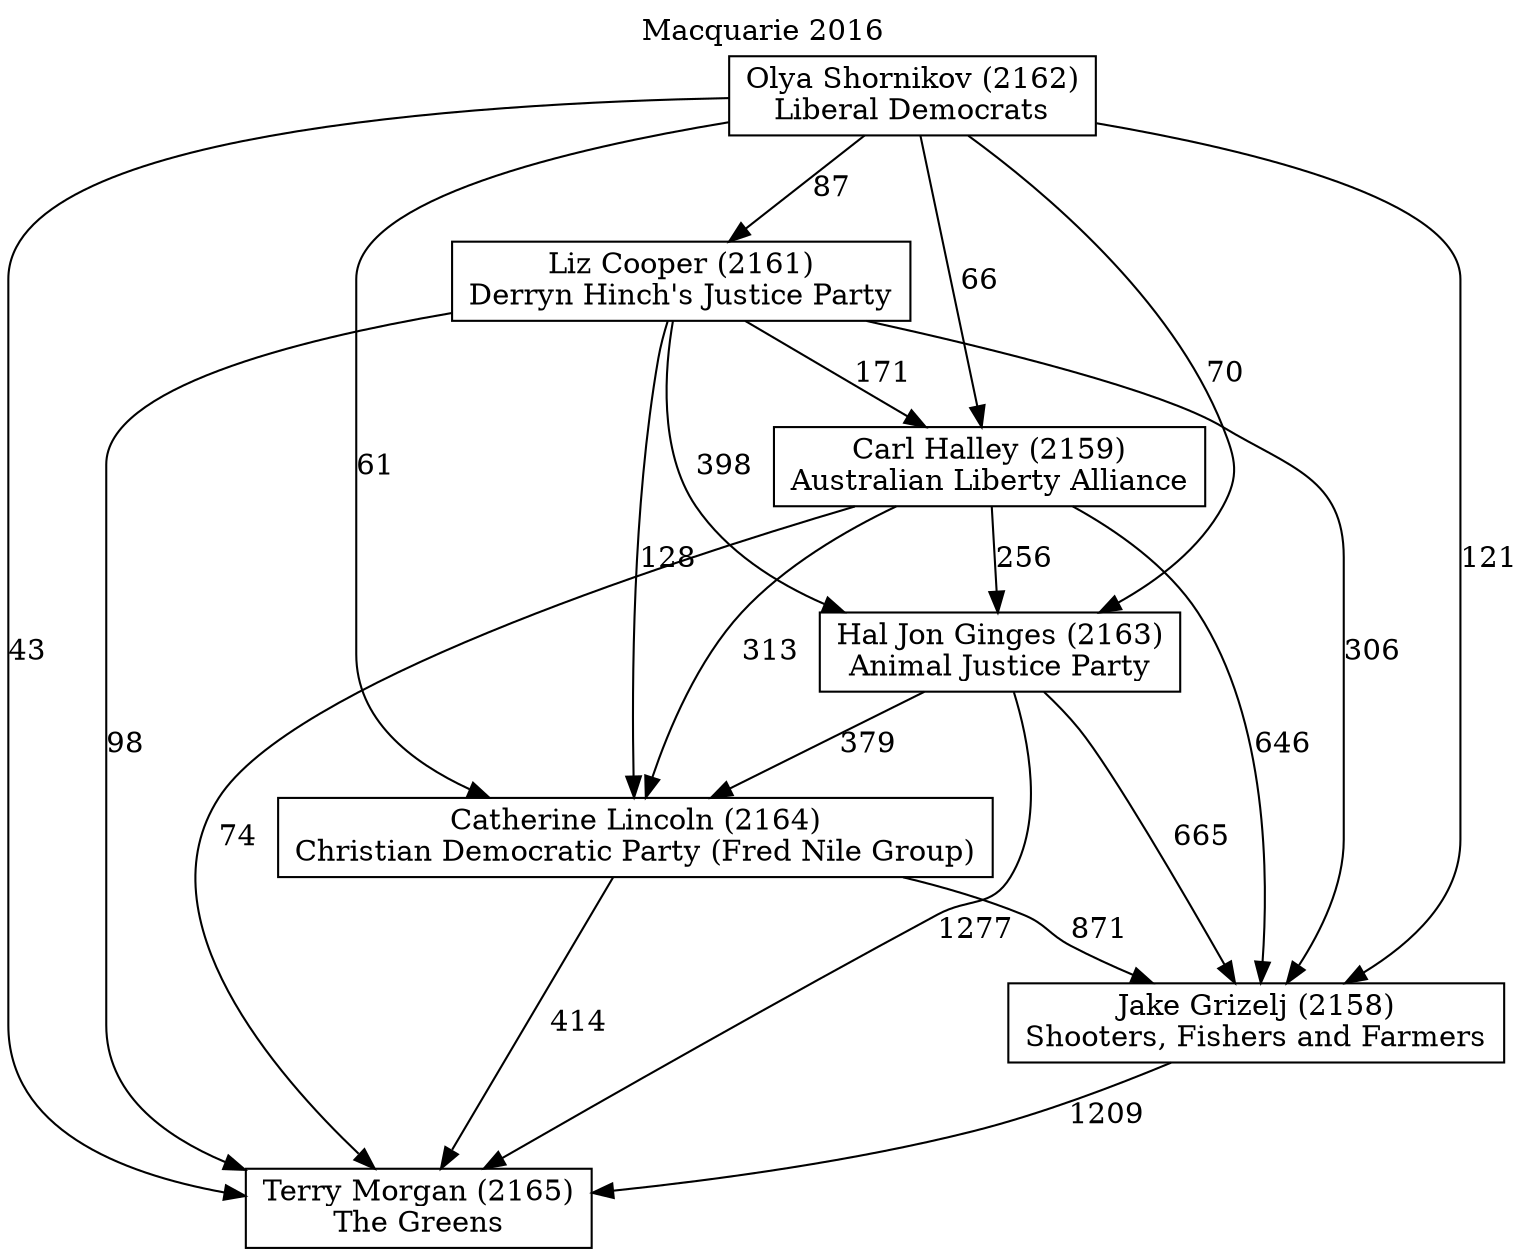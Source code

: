// House preference flow
digraph "Terry Morgan (2165)_Macquarie_2016" {
	graph [label="Macquarie 2016" labelloc=t mclimit=10]
	node [shape=box]
	"Catherine Lincoln (2164)" [label="Catherine Lincoln (2164)
Christian Democratic Party (Fred Nile Group)"]
	"Terry Morgan (2165)" [label="Terry Morgan (2165)
The Greens"]
	"Carl Halley (2159)" [label="Carl Halley (2159)
Australian Liberty Alliance"]
	"Olya Shornikov (2162)" [label="Olya Shornikov (2162)
Liberal Democrats"]
	"Hal Jon Ginges (2163)" [label="Hal Jon Ginges (2163)
Animal Justice Party"]
	"Jake Grizelj (2158)" [label="Jake Grizelj (2158)
Shooters, Fishers and Farmers"]
	"Liz Cooper (2161)" [label="Liz Cooper (2161)
Derryn Hinch's Justice Party"]
	"Hal Jon Ginges (2163)" -> "Catherine Lincoln (2164)" [label=379]
	"Olya Shornikov (2162)" -> "Carl Halley (2159)" [label=66]
	"Carl Halley (2159)" -> "Jake Grizelj (2158)" [label=646]
	"Carl Halley (2159)" -> "Hal Jon Ginges (2163)" [label=256]
	"Liz Cooper (2161)" -> "Hal Jon Ginges (2163)" [label=398]
	"Olya Shornikov (2162)" -> "Hal Jon Ginges (2163)" [label=70]
	"Liz Cooper (2161)" -> "Terry Morgan (2165)" [label=98]
	"Catherine Lincoln (2164)" -> "Jake Grizelj (2158)" [label=871]
	"Carl Halley (2159)" -> "Terry Morgan (2165)" [label=74]
	"Jake Grizelj (2158)" -> "Terry Morgan (2165)" [label=1209]
	"Carl Halley (2159)" -> "Catherine Lincoln (2164)" [label=313]
	"Catherine Lincoln (2164)" -> "Terry Morgan (2165)" [label=414]
	"Olya Shornikov (2162)" -> "Catherine Lincoln (2164)" [label=61]
	"Hal Jon Ginges (2163)" -> "Terry Morgan (2165)" [label=1277]
	"Liz Cooper (2161)" -> "Catherine Lincoln (2164)" [label=128]
	"Liz Cooper (2161)" -> "Carl Halley (2159)" [label=171]
	"Olya Shornikov (2162)" -> "Terry Morgan (2165)" [label=43]
	"Olya Shornikov (2162)" -> "Liz Cooper (2161)" [label=87]
	"Hal Jon Ginges (2163)" -> "Jake Grizelj (2158)" [label=665]
	"Liz Cooper (2161)" -> "Jake Grizelj (2158)" [label=306]
	"Olya Shornikov (2162)" -> "Jake Grizelj (2158)" [label=121]
}
